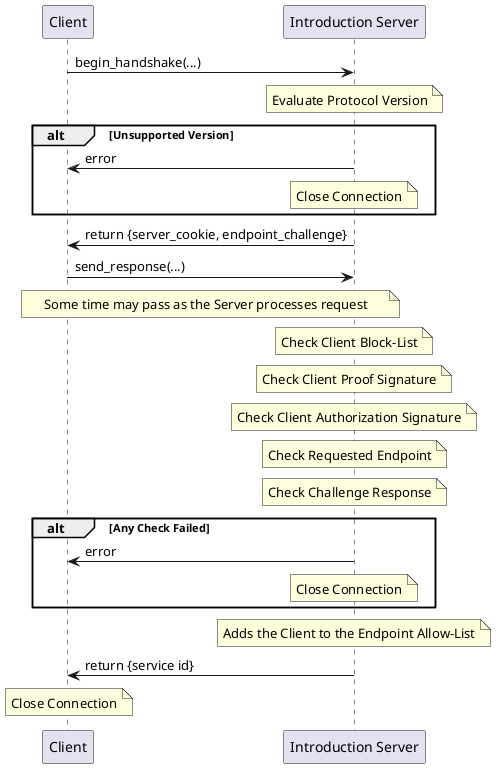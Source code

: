 @startuml
participant Client
participant "Introduction Server" as Server

Client->Server: begin_handshake(...)

    note over Server: Evaluate Protocol Version

    alt Unsupported Version
        Client<-Server: error
        note over Server: Close Connection
    end

Client<-Server: return {server_cookie, endpoint_challenge}

Client->Server: send_response(...)

    note over Client, Server: Some time may pass as the Server processes request

    note over Server: Check Client Block-List
    note over Server: Check Client Proof Signature
    note over Server: Check Client Authorization Signature
    note over Server: Check Requested Endpoint
    note over Server: Check Challenge Response

    alt Any Check Failed
        Client<-Server: error
        note over Server: Close Connection
    end

    note over Server: Adds the Client to the Endpoint Allow-List

    Client<-Server: return {service id}

note over Client: Close Connection
@enduml
